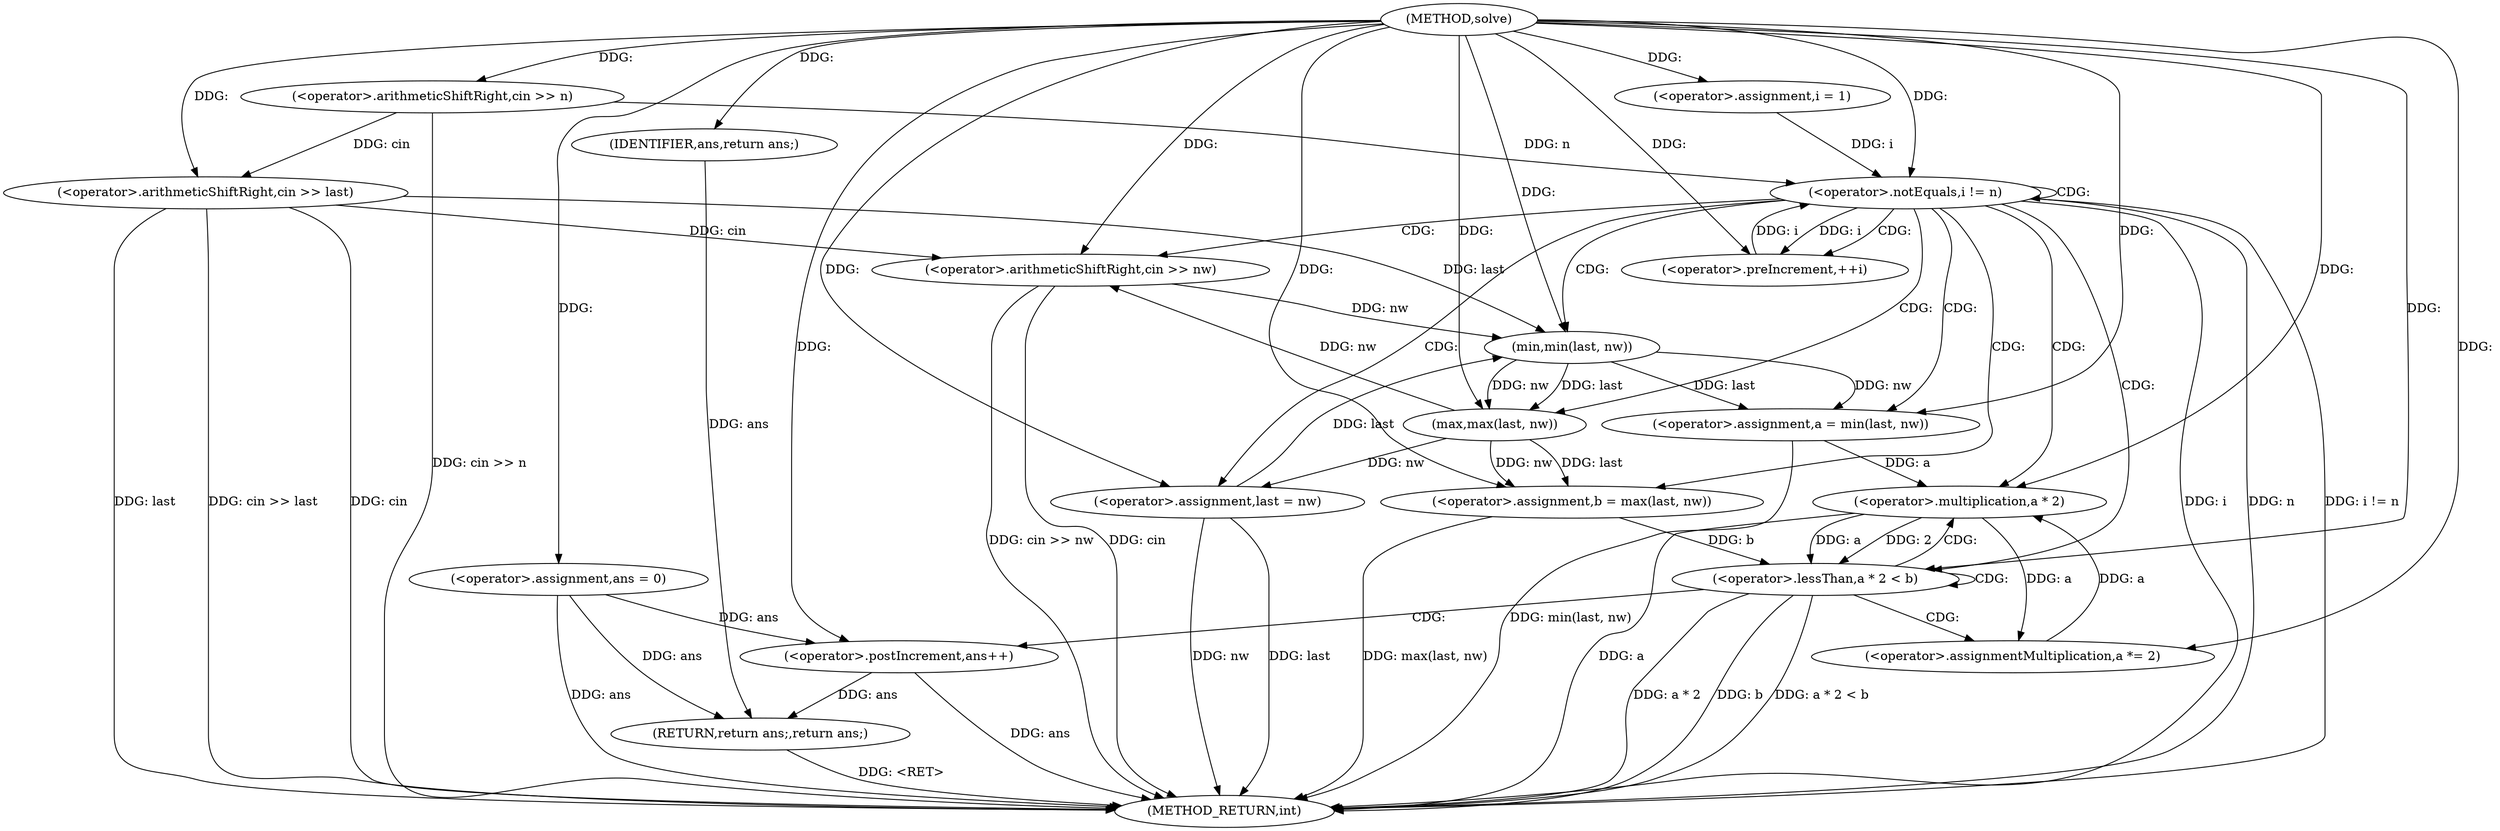 digraph "solve" {  
"1000101" [label = "(METHOD,solve)" ]
"1000159" [label = "(METHOD_RETURN,int)" ]
"1000104" [label = "(<operator>.arithmeticShiftRight,cin >> n)" ]
"1000108" [label = "(<operator>.arithmeticShiftRight,cin >> last)" ]
"1000112" [label = "(<operator>.assignment,ans = 0)" ]
"1000157" [label = "(RETURN,return ans;,return ans;)" ]
"1000117" [label = "(<operator>.assignment,i = 1)" ]
"1000120" [label = "(<operator>.notEquals,i != n)" ]
"1000123" [label = "(<operator>.preIncrement,++i)" ]
"1000158" [label = "(IDENTIFIER,ans,return ans;)" ]
"1000127" [label = "(<operator>.arithmeticShiftRight,cin >> nw)" ]
"1000131" [label = "(<operator>.assignment,a = min(last, nw))" ]
"1000137" [label = "(<operator>.assignment,b = max(last, nw))" ]
"1000154" [label = "(<operator>.assignment,last = nw)" ]
"1000143" [label = "(<operator>.lessThan,a * 2 < b)" ]
"1000133" [label = "(min,min(last, nw))" ]
"1000139" [label = "(max,max(last, nw))" ]
"1000149" [label = "(<operator>.postIncrement,ans++)" ]
"1000151" [label = "(<operator>.assignmentMultiplication,a *= 2)" ]
"1000144" [label = "(<operator>.multiplication,a * 2)" ]
  "1000104" -> "1000159"  [ label = "DDG: cin >> n"] 
  "1000108" -> "1000159"  [ label = "DDG: cin"] 
  "1000108" -> "1000159"  [ label = "DDG: last"] 
  "1000108" -> "1000159"  [ label = "DDG: cin >> last"] 
  "1000112" -> "1000159"  [ label = "DDG: ans"] 
  "1000120" -> "1000159"  [ label = "DDG: i"] 
  "1000120" -> "1000159"  [ label = "DDG: n"] 
  "1000120" -> "1000159"  [ label = "DDG: i != n"] 
  "1000127" -> "1000159"  [ label = "DDG: cin"] 
  "1000127" -> "1000159"  [ label = "DDG: cin >> nw"] 
  "1000131" -> "1000159"  [ label = "DDG: min(last, nw)"] 
  "1000137" -> "1000159"  [ label = "DDG: max(last, nw)"] 
  "1000144" -> "1000159"  [ label = "DDG: a"] 
  "1000143" -> "1000159"  [ label = "DDG: a * 2"] 
  "1000143" -> "1000159"  [ label = "DDG: b"] 
  "1000143" -> "1000159"  [ label = "DDG: a * 2 < b"] 
  "1000154" -> "1000159"  [ label = "DDG: last"] 
  "1000154" -> "1000159"  [ label = "DDG: nw"] 
  "1000149" -> "1000159"  [ label = "DDG: ans"] 
  "1000157" -> "1000159"  [ label = "DDG: <RET>"] 
  "1000101" -> "1000112"  [ label = "DDG: "] 
  "1000158" -> "1000157"  [ label = "DDG: ans"] 
  "1000112" -> "1000157"  [ label = "DDG: ans"] 
  "1000149" -> "1000157"  [ label = "DDG: ans"] 
  "1000101" -> "1000104"  [ label = "DDG: "] 
  "1000104" -> "1000108"  [ label = "DDG: cin"] 
  "1000101" -> "1000108"  [ label = "DDG: "] 
  "1000101" -> "1000117"  [ label = "DDG: "] 
  "1000101" -> "1000158"  [ label = "DDG: "] 
  "1000117" -> "1000120"  [ label = "DDG: i"] 
  "1000123" -> "1000120"  [ label = "DDG: i"] 
  "1000101" -> "1000120"  [ label = "DDG: "] 
  "1000104" -> "1000120"  [ label = "DDG: n"] 
  "1000120" -> "1000123"  [ label = "DDG: i"] 
  "1000101" -> "1000123"  [ label = "DDG: "] 
  "1000133" -> "1000131"  [ label = "DDG: nw"] 
  "1000133" -> "1000131"  [ label = "DDG: last"] 
  "1000139" -> "1000137"  [ label = "DDG: nw"] 
  "1000139" -> "1000137"  [ label = "DDG: last"] 
  "1000139" -> "1000154"  [ label = "DDG: nw"] 
  "1000101" -> "1000154"  [ label = "DDG: "] 
  "1000108" -> "1000127"  [ label = "DDG: cin"] 
  "1000101" -> "1000127"  [ label = "DDG: "] 
  "1000139" -> "1000127"  [ label = "DDG: nw"] 
  "1000101" -> "1000131"  [ label = "DDG: "] 
  "1000101" -> "1000137"  [ label = "DDG: "] 
  "1000108" -> "1000133"  [ label = "DDG: last"] 
  "1000154" -> "1000133"  [ label = "DDG: last"] 
  "1000101" -> "1000133"  [ label = "DDG: "] 
  "1000127" -> "1000133"  [ label = "DDG: nw"] 
  "1000133" -> "1000139"  [ label = "DDG: last"] 
  "1000101" -> "1000139"  [ label = "DDG: "] 
  "1000133" -> "1000139"  [ label = "DDG: nw"] 
  "1000144" -> "1000143"  [ label = "DDG: 2"] 
  "1000144" -> "1000143"  [ label = "DDG: a"] 
  "1000137" -> "1000143"  [ label = "DDG: b"] 
  "1000101" -> "1000143"  [ label = "DDG: "] 
  "1000101" -> "1000151"  [ label = "DDG: "] 
  "1000131" -> "1000144"  [ label = "DDG: a"] 
  "1000151" -> "1000144"  [ label = "DDG: a"] 
  "1000101" -> "1000144"  [ label = "DDG: "] 
  "1000112" -> "1000149"  [ label = "DDG: ans"] 
  "1000101" -> "1000149"  [ label = "DDG: "] 
  "1000144" -> "1000151"  [ label = "DDG: a"] 
  "1000120" -> "1000131"  [ label = "CDG: "] 
  "1000120" -> "1000120"  [ label = "CDG: "] 
  "1000120" -> "1000143"  [ label = "CDG: "] 
  "1000120" -> "1000127"  [ label = "CDG: "] 
  "1000120" -> "1000137"  [ label = "CDG: "] 
  "1000120" -> "1000123"  [ label = "CDG: "] 
  "1000120" -> "1000154"  [ label = "CDG: "] 
  "1000120" -> "1000139"  [ label = "CDG: "] 
  "1000120" -> "1000133"  [ label = "CDG: "] 
  "1000120" -> "1000144"  [ label = "CDG: "] 
  "1000143" -> "1000143"  [ label = "CDG: "] 
  "1000143" -> "1000151"  [ label = "CDG: "] 
  "1000143" -> "1000144"  [ label = "CDG: "] 
  "1000143" -> "1000149"  [ label = "CDG: "] 
}
